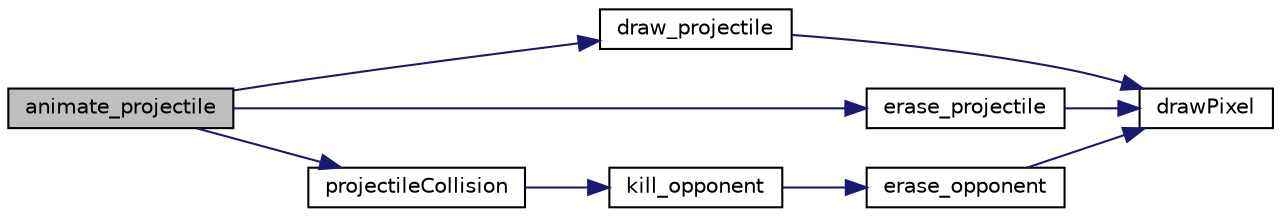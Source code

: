 digraph "animate_projectile"
{
 // LATEX_PDF_SIZE
  edge [fontname="Helvetica",fontsize="10",labelfontname="Helvetica",labelfontsize="10"];
  node [fontname="Helvetica",fontsize="10",shape=record];
  rankdir="LR";
  Node1 [label="animate_projectile",height=0.2,width=0.4,color="black", fillcolor="grey75", style="filled", fontcolor="black",tooltip=" "];
  Node1 -> Node2 [color="midnightblue",fontsize="10",style="solid",fontname="Helvetica"];
  Node2 [label="draw_projectile",height=0.2,width=0.4,color="black", fillcolor="white", style="filled",URL="$_projectile_8c.html#aaaf2947b73a3774a4133fd2edafb4a4a",tooltip=" "];
  Node2 -> Node3 [color="midnightblue",fontsize="10",style="solid",fontname="Helvetica"];
  Node3 [label="drawPixel",height=0.2,width=0.4,color="black", fillcolor="white", style="filled",URL="$_videocard_8c.html#a6091a4bd04596e6e8e39b7dee1e1b118",tooltip="Draws a certain pixel with a specific colour in the secondary buffer."];
  Node1 -> Node4 [color="midnightblue",fontsize="10",style="solid",fontname="Helvetica"];
  Node4 [label="erase_projectile",height=0.2,width=0.4,color="black", fillcolor="white", style="filled",URL="$_projectile_8c.html#a4991834527208cf6a17533cb65f7ec0c",tooltip=" "];
  Node4 -> Node3 [color="midnightblue",fontsize="10",style="solid",fontname="Helvetica"];
  Node1 -> Node5 [color="midnightblue",fontsize="10",style="solid",fontname="Helvetica"];
  Node5 [label="projectileCollision",height=0.2,width=0.4,color="black", fillcolor="white", style="filled",URL="$_projectile_8c.html#aadfcf2de0cce9ef7003507e8e9c93bf4",tooltip=" "];
  Node5 -> Node6 [color="midnightblue",fontsize="10",style="solid",fontname="Helvetica"];
  Node6 [label="kill_opponent",height=0.2,width=0.4,color="black", fillcolor="white", style="filled",URL="$_opponents_8c.html#aaf5e4efb45bf6abe60b5c5d63adcc7b3",tooltip=" "];
  Node6 -> Node7 [color="midnightblue",fontsize="10",style="solid",fontname="Helvetica"];
  Node7 [label="erase_opponent",height=0.2,width=0.4,color="black", fillcolor="white", style="filled",URL="$_opponents_8c.html#a193a4a3e914becc3f34ce1d381777853",tooltip=" "];
  Node7 -> Node3 [color="midnightblue",fontsize="10",style="solid",fontname="Helvetica"];
}
